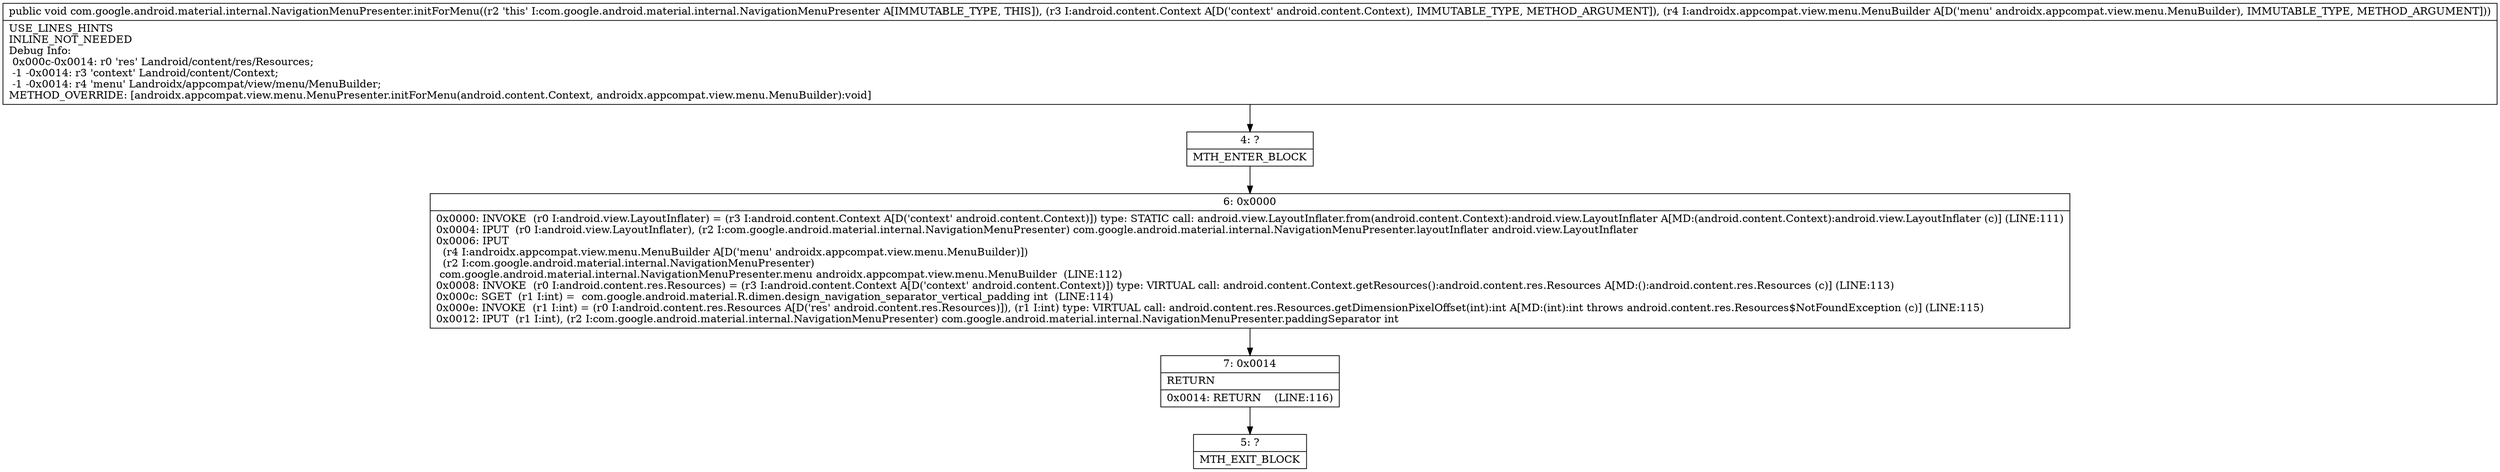 digraph "CFG forcom.google.android.material.internal.NavigationMenuPresenter.initForMenu(Landroid\/content\/Context;Landroidx\/appcompat\/view\/menu\/MenuBuilder;)V" {
Node_4 [shape=record,label="{4\:\ ?|MTH_ENTER_BLOCK\l}"];
Node_6 [shape=record,label="{6\:\ 0x0000|0x0000: INVOKE  (r0 I:android.view.LayoutInflater) = (r3 I:android.content.Context A[D('context' android.content.Context)]) type: STATIC call: android.view.LayoutInflater.from(android.content.Context):android.view.LayoutInflater A[MD:(android.content.Context):android.view.LayoutInflater (c)] (LINE:111)\l0x0004: IPUT  (r0 I:android.view.LayoutInflater), (r2 I:com.google.android.material.internal.NavigationMenuPresenter) com.google.android.material.internal.NavigationMenuPresenter.layoutInflater android.view.LayoutInflater \l0x0006: IPUT  \l  (r4 I:androidx.appcompat.view.menu.MenuBuilder A[D('menu' androidx.appcompat.view.menu.MenuBuilder)])\l  (r2 I:com.google.android.material.internal.NavigationMenuPresenter)\l com.google.android.material.internal.NavigationMenuPresenter.menu androidx.appcompat.view.menu.MenuBuilder  (LINE:112)\l0x0008: INVOKE  (r0 I:android.content.res.Resources) = (r3 I:android.content.Context A[D('context' android.content.Context)]) type: VIRTUAL call: android.content.Context.getResources():android.content.res.Resources A[MD:():android.content.res.Resources (c)] (LINE:113)\l0x000c: SGET  (r1 I:int) =  com.google.android.material.R.dimen.design_navigation_separator_vertical_padding int  (LINE:114)\l0x000e: INVOKE  (r1 I:int) = (r0 I:android.content.res.Resources A[D('res' android.content.res.Resources)]), (r1 I:int) type: VIRTUAL call: android.content.res.Resources.getDimensionPixelOffset(int):int A[MD:(int):int throws android.content.res.Resources$NotFoundException (c)] (LINE:115)\l0x0012: IPUT  (r1 I:int), (r2 I:com.google.android.material.internal.NavigationMenuPresenter) com.google.android.material.internal.NavigationMenuPresenter.paddingSeparator int \l}"];
Node_7 [shape=record,label="{7\:\ 0x0014|RETURN\l|0x0014: RETURN    (LINE:116)\l}"];
Node_5 [shape=record,label="{5\:\ ?|MTH_EXIT_BLOCK\l}"];
MethodNode[shape=record,label="{public void com.google.android.material.internal.NavigationMenuPresenter.initForMenu((r2 'this' I:com.google.android.material.internal.NavigationMenuPresenter A[IMMUTABLE_TYPE, THIS]), (r3 I:android.content.Context A[D('context' android.content.Context), IMMUTABLE_TYPE, METHOD_ARGUMENT]), (r4 I:androidx.appcompat.view.menu.MenuBuilder A[D('menu' androidx.appcompat.view.menu.MenuBuilder), IMMUTABLE_TYPE, METHOD_ARGUMENT]))  | USE_LINES_HINTS\lINLINE_NOT_NEEDED\lDebug Info:\l  0x000c\-0x0014: r0 'res' Landroid\/content\/res\/Resources;\l  \-1 \-0x0014: r3 'context' Landroid\/content\/Context;\l  \-1 \-0x0014: r4 'menu' Landroidx\/appcompat\/view\/menu\/MenuBuilder;\lMETHOD_OVERRIDE: [androidx.appcompat.view.menu.MenuPresenter.initForMenu(android.content.Context, androidx.appcompat.view.menu.MenuBuilder):void]\l}"];
MethodNode -> Node_4;Node_4 -> Node_6;
Node_6 -> Node_7;
Node_7 -> Node_5;
}

